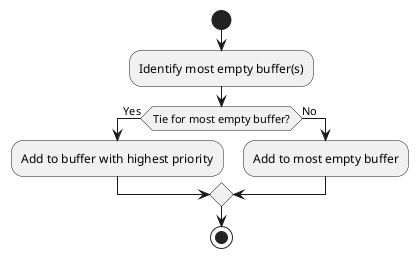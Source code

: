 @startuml Inspector 1 Routing Policy
start
  :Identify most empty buffer(s);

  if (Tie for most empty buffer?) then
    ->Yes;
    :Add to buffer with highest priority;
  else
    ->No;
    :Add to most empty buffer;
  endif
stop

@enduml